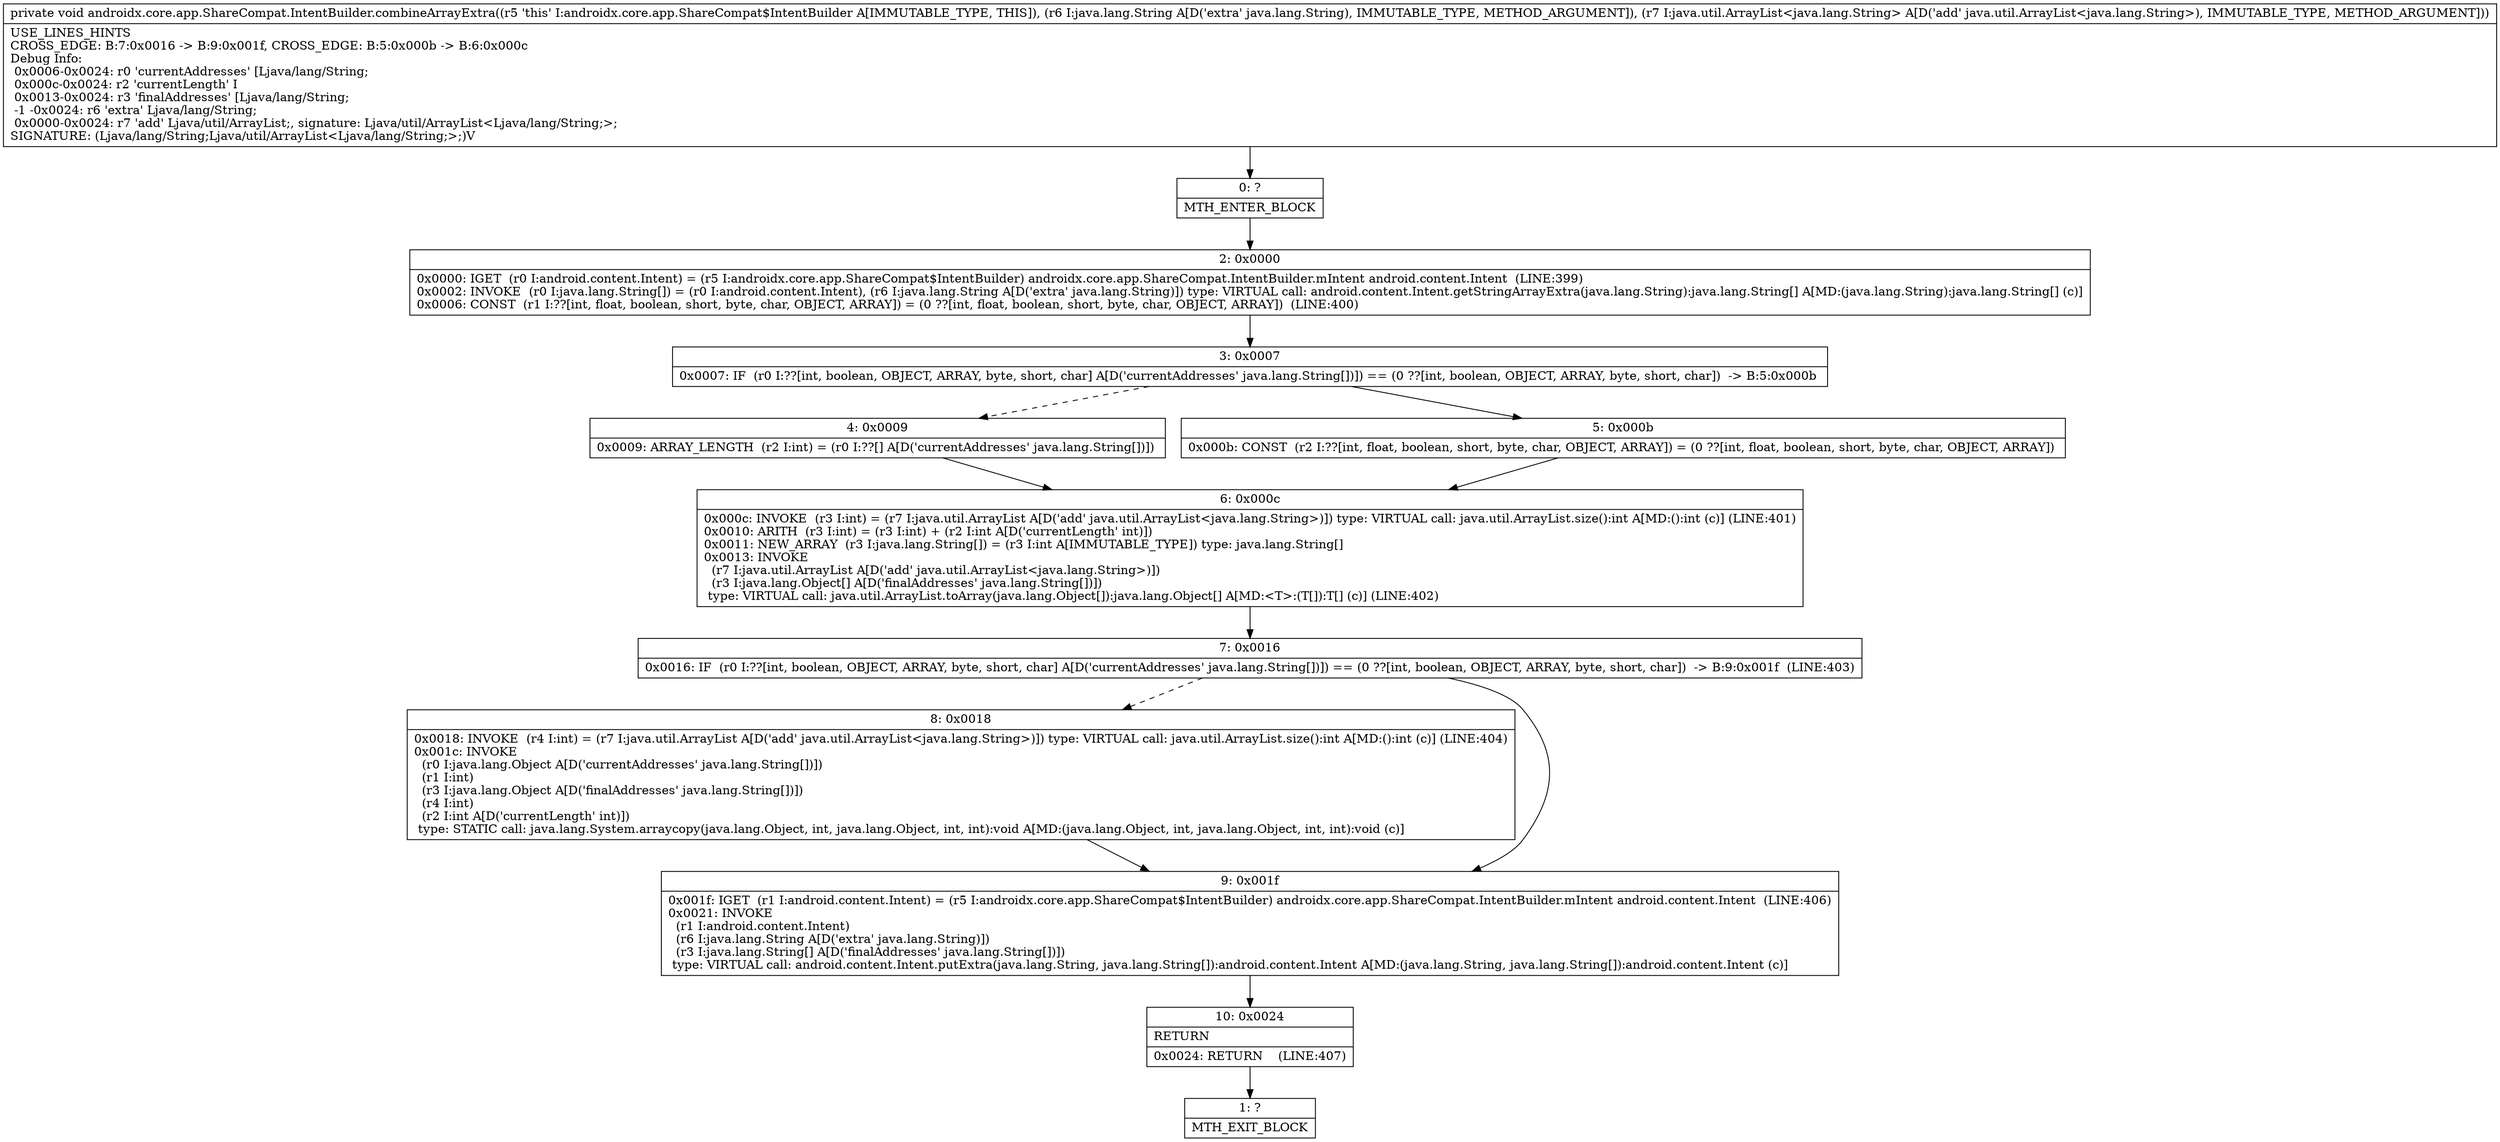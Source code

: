 digraph "CFG forandroidx.core.app.ShareCompat.IntentBuilder.combineArrayExtra(Ljava\/lang\/String;Ljava\/util\/ArrayList;)V" {
Node_0 [shape=record,label="{0\:\ ?|MTH_ENTER_BLOCK\l}"];
Node_2 [shape=record,label="{2\:\ 0x0000|0x0000: IGET  (r0 I:android.content.Intent) = (r5 I:androidx.core.app.ShareCompat$IntentBuilder) androidx.core.app.ShareCompat.IntentBuilder.mIntent android.content.Intent  (LINE:399)\l0x0002: INVOKE  (r0 I:java.lang.String[]) = (r0 I:android.content.Intent), (r6 I:java.lang.String A[D('extra' java.lang.String)]) type: VIRTUAL call: android.content.Intent.getStringArrayExtra(java.lang.String):java.lang.String[] A[MD:(java.lang.String):java.lang.String[] (c)]\l0x0006: CONST  (r1 I:??[int, float, boolean, short, byte, char, OBJECT, ARRAY]) = (0 ??[int, float, boolean, short, byte, char, OBJECT, ARRAY])  (LINE:400)\l}"];
Node_3 [shape=record,label="{3\:\ 0x0007|0x0007: IF  (r0 I:??[int, boolean, OBJECT, ARRAY, byte, short, char] A[D('currentAddresses' java.lang.String[])]) == (0 ??[int, boolean, OBJECT, ARRAY, byte, short, char])  \-\> B:5:0x000b \l}"];
Node_4 [shape=record,label="{4\:\ 0x0009|0x0009: ARRAY_LENGTH  (r2 I:int) = (r0 I:??[] A[D('currentAddresses' java.lang.String[])]) \l}"];
Node_6 [shape=record,label="{6\:\ 0x000c|0x000c: INVOKE  (r3 I:int) = (r7 I:java.util.ArrayList A[D('add' java.util.ArrayList\<java.lang.String\>)]) type: VIRTUAL call: java.util.ArrayList.size():int A[MD:():int (c)] (LINE:401)\l0x0010: ARITH  (r3 I:int) = (r3 I:int) + (r2 I:int A[D('currentLength' int)]) \l0x0011: NEW_ARRAY  (r3 I:java.lang.String[]) = (r3 I:int A[IMMUTABLE_TYPE]) type: java.lang.String[] \l0x0013: INVOKE  \l  (r7 I:java.util.ArrayList A[D('add' java.util.ArrayList\<java.lang.String\>)])\l  (r3 I:java.lang.Object[] A[D('finalAddresses' java.lang.String[])])\l type: VIRTUAL call: java.util.ArrayList.toArray(java.lang.Object[]):java.lang.Object[] A[MD:\<T\>:(T[]):T[] (c)] (LINE:402)\l}"];
Node_7 [shape=record,label="{7\:\ 0x0016|0x0016: IF  (r0 I:??[int, boolean, OBJECT, ARRAY, byte, short, char] A[D('currentAddresses' java.lang.String[])]) == (0 ??[int, boolean, OBJECT, ARRAY, byte, short, char])  \-\> B:9:0x001f  (LINE:403)\l}"];
Node_8 [shape=record,label="{8\:\ 0x0018|0x0018: INVOKE  (r4 I:int) = (r7 I:java.util.ArrayList A[D('add' java.util.ArrayList\<java.lang.String\>)]) type: VIRTUAL call: java.util.ArrayList.size():int A[MD:():int (c)] (LINE:404)\l0x001c: INVOKE  \l  (r0 I:java.lang.Object A[D('currentAddresses' java.lang.String[])])\l  (r1 I:int)\l  (r3 I:java.lang.Object A[D('finalAddresses' java.lang.String[])])\l  (r4 I:int)\l  (r2 I:int A[D('currentLength' int)])\l type: STATIC call: java.lang.System.arraycopy(java.lang.Object, int, java.lang.Object, int, int):void A[MD:(java.lang.Object, int, java.lang.Object, int, int):void (c)]\l}"];
Node_9 [shape=record,label="{9\:\ 0x001f|0x001f: IGET  (r1 I:android.content.Intent) = (r5 I:androidx.core.app.ShareCompat$IntentBuilder) androidx.core.app.ShareCompat.IntentBuilder.mIntent android.content.Intent  (LINE:406)\l0x0021: INVOKE  \l  (r1 I:android.content.Intent)\l  (r6 I:java.lang.String A[D('extra' java.lang.String)])\l  (r3 I:java.lang.String[] A[D('finalAddresses' java.lang.String[])])\l type: VIRTUAL call: android.content.Intent.putExtra(java.lang.String, java.lang.String[]):android.content.Intent A[MD:(java.lang.String, java.lang.String[]):android.content.Intent (c)]\l}"];
Node_10 [shape=record,label="{10\:\ 0x0024|RETURN\l|0x0024: RETURN    (LINE:407)\l}"];
Node_1 [shape=record,label="{1\:\ ?|MTH_EXIT_BLOCK\l}"];
Node_5 [shape=record,label="{5\:\ 0x000b|0x000b: CONST  (r2 I:??[int, float, boolean, short, byte, char, OBJECT, ARRAY]) = (0 ??[int, float, boolean, short, byte, char, OBJECT, ARRAY]) \l}"];
MethodNode[shape=record,label="{private void androidx.core.app.ShareCompat.IntentBuilder.combineArrayExtra((r5 'this' I:androidx.core.app.ShareCompat$IntentBuilder A[IMMUTABLE_TYPE, THIS]), (r6 I:java.lang.String A[D('extra' java.lang.String), IMMUTABLE_TYPE, METHOD_ARGUMENT]), (r7 I:java.util.ArrayList\<java.lang.String\> A[D('add' java.util.ArrayList\<java.lang.String\>), IMMUTABLE_TYPE, METHOD_ARGUMENT]))  | USE_LINES_HINTS\lCROSS_EDGE: B:7:0x0016 \-\> B:9:0x001f, CROSS_EDGE: B:5:0x000b \-\> B:6:0x000c\lDebug Info:\l  0x0006\-0x0024: r0 'currentAddresses' [Ljava\/lang\/String;\l  0x000c\-0x0024: r2 'currentLength' I\l  0x0013\-0x0024: r3 'finalAddresses' [Ljava\/lang\/String;\l  \-1 \-0x0024: r6 'extra' Ljava\/lang\/String;\l  0x0000\-0x0024: r7 'add' Ljava\/util\/ArrayList;, signature: Ljava\/util\/ArrayList\<Ljava\/lang\/String;\>;\lSIGNATURE: (Ljava\/lang\/String;Ljava\/util\/ArrayList\<Ljava\/lang\/String;\>;)V\l}"];
MethodNode -> Node_0;Node_0 -> Node_2;
Node_2 -> Node_3;
Node_3 -> Node_4[style=dashed];
Node_3 -> Node_5;
Node_4 -> Node_6;
Node_6 -> Node_7;
Node_7 -> Node_8[style=dashed];
Node_7 -> Node_9;
Node_8 -> Node_9;
Node_9 -> Node_10;
Node_10 -> Node_1;
Node_5 -> Node_6;
}

